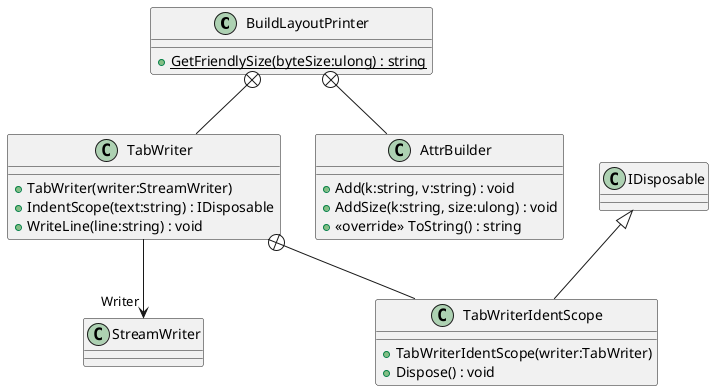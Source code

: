 @startuml
class BuildLayoutPrinter {
    {static} + GetFriendlySize(byteSize:ulong) : string
}
class TabWriter {
    + TabWriter(writer:StreamWriter)
    + IndentScope(text:string) : IDisposable
    + WriteLine(line:string) : void
}
class AttrBuilder {
    + Add(k:string, v:string) : void
    + AddSize(k:string, size:ulong) : void
    + <<override>> ToString() : string
}
class TabWriterIdentScope {
    + TabWriterIdentScope(writer:TabWriter)
    + Dispose() : void
}
BuildLayoutPrinter +-- TabWriter
TabWriter --> "Writer" StreamWriter
BuildLayoutPrinter +-- AttrBuilder
TabWriter +-- TabWriterIdentScope
IDisposable <|-- TabWriterIdentScope
@enduml
